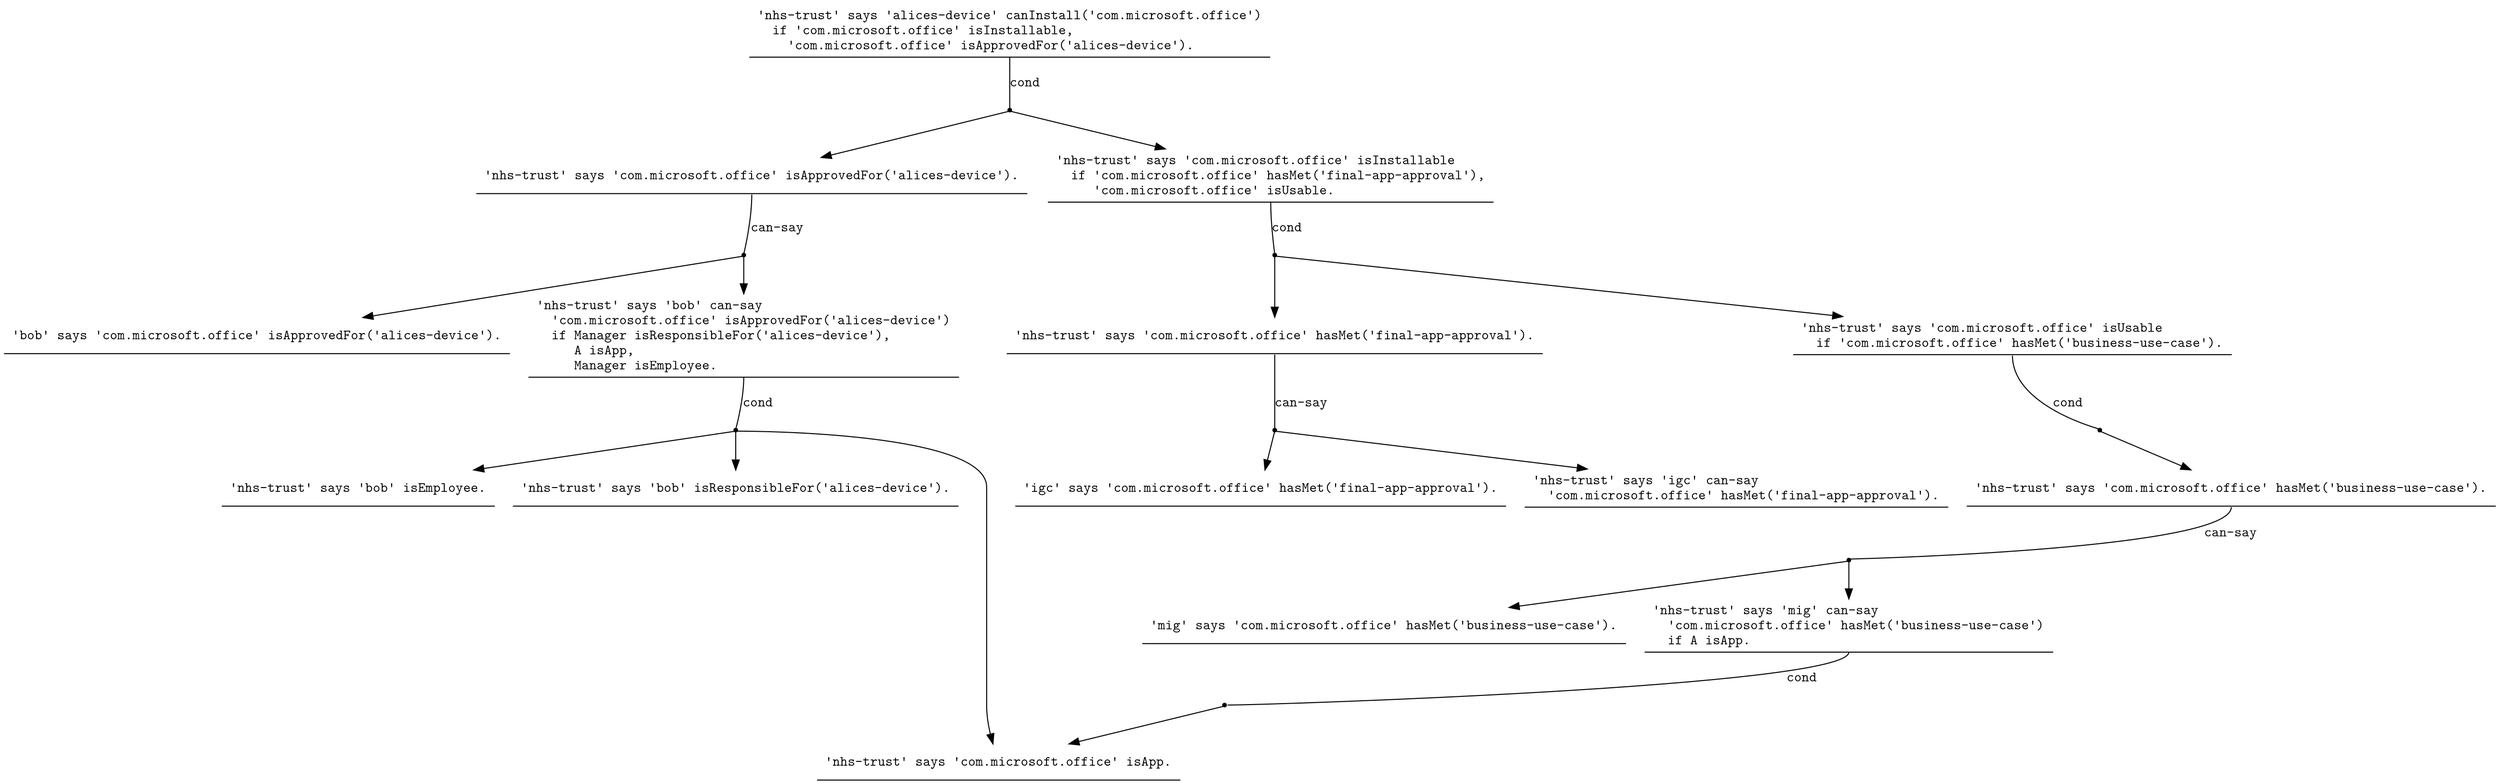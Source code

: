 digraph proof {
  graph [fontname = "Latin Modern Mono"];
  node [fontname = "Latin Modern Mono"];
  edge [fontname = "Latin Modern Mono"];
  node_6 [label="'bob' says 'com.microsoft.office' isApprovedFor('alices-device').\l", shape=underline];
  node_10 [label="'igc' says 'com.microsoft.office' hasMet('final-app-approval').\l", shape=underline];
  node_14 [label="'mig' says 'com.microsoft.office' hasMet('business-use-case').\l", shape=underline];
  node_0 [label="'nhs-trust' says 'alices-device' canInstall('com.microsoft.office')\l  if 'com.microsoft.office' isInstallable,\l    'com.microsoft.office' isApprovedFor('alices-device').\l", shape=underline];
  node_2 [label="'nhs-trust' says 'bob' can-say\l  'com.microsoft.office' isApprovedFor('alices-device')\l  if Manager isResponsibleFor('alices-device'),\l     A isApp,\l     Manager isEmployee.\l", shape=underline];
  node_5 [label="'nhs-trust' says 'bob' isEmployee.\l", shape=underline];
  node_3 [label="'nhs-trust' says 'bob' isResponsibleFor('alices-device').\l", shape=underline];
  node_12 [label="'nhs-trust' says 'com.microsoft.office' hasMet('business-use-case').\l", shape=underline];
  node_8 [label="'nhs-trust' says 'com.microsoft.office' hasMet('final-app-approval').\l", shape=underline];
  node_4 [label="'nhs-trust' says 'com.microsoft.office' isApp.\l", shape=underline];
  node_1 [label="'nhs-trust' says 'com.microsoft.office' isApprovedFor('alices-device').\l", shape=underline];
  node_7 [label="'nhs-trust' says 'com.microsoft.office' isInstallable\l  if 'com.microsoft.office' hasMet('final-app-approval'),\l     'com.microsoft.office' isUsable.\l", shape=underline];
  node_11 [label="'nhs-trust' says 'com.microsoft.office' isUsable\l  if 'com.microsoft.office' hasMet('business-use-case').\l", shape=underline];
  node_9 [label="'nhs-trust' says 'igc' can-say\l  'com.microsoft.office' hasMet('final-app-approval').\l", shape=underline];
  node_13 [label="'nhs-trust' says 'mig' can-say\l  'com.microsoft.office' hasMet('business-use-case')\l  if A isApp.\l", shape=underline];
  proof_0 [shape=point]
  proof_1 [shape=point]
  proof_2 [shape=point]
  proof_3 [shape=point]
  proof_4 [shape=point]
  proof_5 [shape=point]
  proof_6 [shape=point]
  proof_7 [shape=point]
  node_0:s -> proof_0 [label="cond", arrowhead="none"];
  node_1:s -> proof_1 [label="can-say", arrowhead="none"];
  node_11:s -> proof_5 [label="cond", arrowhead="none"];
  node_12:s -> proof_6 [label="can-say", arrowhead="none"];
  node_13:s -> proof_7:e [label="cond", arrowhead="none"];
  node_2:s -> proof_2 [label="cond", arrowhead="none"];
  node_7:s -> proof_3 [label="cond", arrowhead="none"];
  node_8:s -> proof_4 [label="can-say", arrowhead="none"];
  proof_0 -> node_1;
  proof_0 -> node_7;
  proof_1 -> node_2;
  proof_1 -> node_6;
  proof_2 -> node_3;
  proof_2 -> node_4;
  proof_2 -> node_5;
  proof_3 -> node_11;
  proof_3 -> node_8;
  proof_4 -> node_10;
  proof_4 -> node_9;
  proof_5 -> node_12;
  proof_6 -> node_13;
  proof_6 -> node_14;
  proof_7 -> node_4;
}
